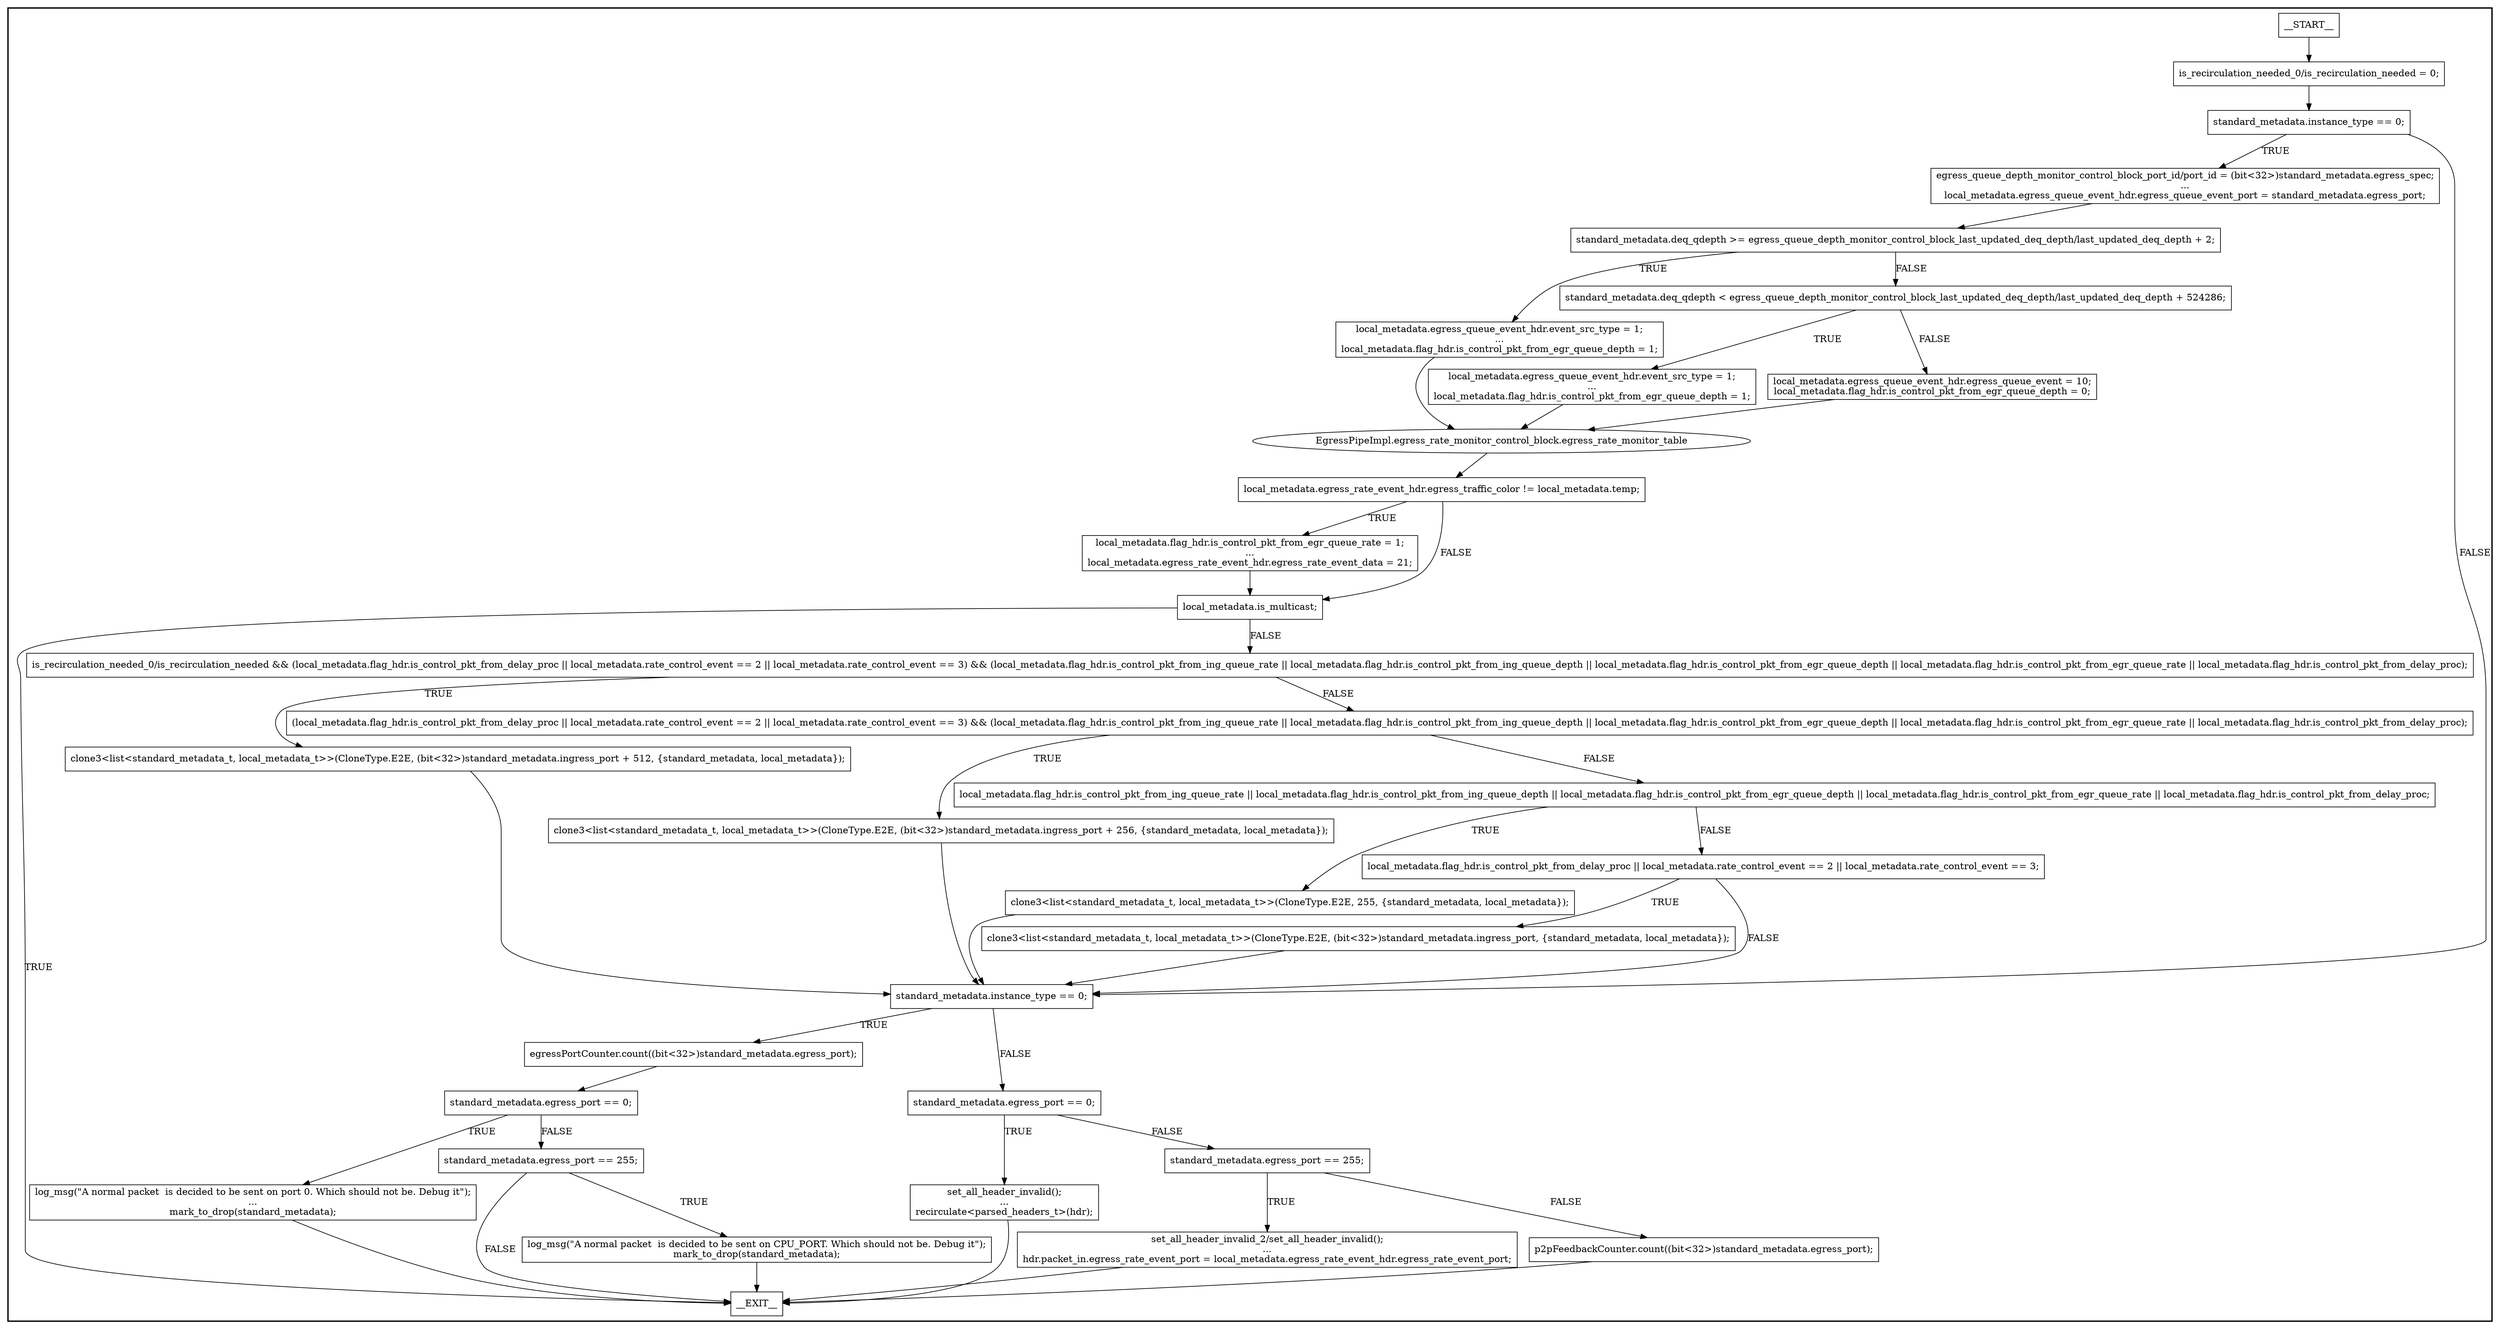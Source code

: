 digraph EgressPipeImpl {
subgraph cluster {
graph [
label="", labeljust=r, style=bold];
0[label=__START__, margin="", shape=rectangle, style=solid];
1[label=__EXIT__, margin="", shape=rectangle, style=solid];
2[label="is_recirculation_needed_0/is_recirculation_needed = 0;", margin="", shape=rectangle, style=solid];
3[label="standard_metadata.instance_type == 0;", margin="", shape=rectangle, style=solid];
4[label="egress_queue_depth_monitor_control_block_port_id/port_id = (bit<32>)standard_metadata.egress_spec;
...
local_metadata.egress_queue_event_hdr.egress_queue_event_port = standard_metadata.egress_port;", margin="", shape=rectangle, style=solid];
5[label="standard_metadata.deq_qdepth >= egress_queue_depth_monitor_control_block_last_updated_deq_depth/last_updated_deq_depth + 2;", margin="", shape=rectangle, style=solid];
6[label="local_metadata.egress_queue_event_hdr.event_src_type = 1;
...
local_metadata.flag_hdr.is_control_pkt_from_egr_queue_depth = 1;", margin="", shape=rectangle, style=solid];
7[label="standard_metadata.deq_qdepth < egress_queue_depth_monitor_control_block_last_updated_deq_depth/last_updated_deq_depth + 524286;", margin="", shape=rectangle, style=solid];
8[label="local_metadata.egress_queue_event_hdr.event_src_type = 1;
...
local_metadata.flag_hdr.is_control_pkt_from_egr_queue_depth = 1;", margin="", shape=rectangle, style=solid];
9[label="local_metadata.egress_queue_event_hdr.egress_queue_event = 10;
local_metadata.flag_hdr.is_control_pkt_from_egr_queue_depth = 0;", margin="", shape=rectangle, style=solid];
10[label="EgressPipeImpl.egress_rate_monitor_control_block.egress_rate_monitor_table", margin="", shape=ellipse, style=solid];
11[label="local_metadata.egress_rate_event_hdr.egress_traffic_color != local_metadata.temp;", margin="", shape=rectangle, style=solid];
12[label="local_metadata.flag_hdr.is_control_pkt_from_egr_queue_rate = 1;
...
local_metadata.egress_rate_event_hdr.egress_rate_event_data = 21;", margin="", shape=rectangle, style=solid];
13[label="local_metadata.is_multicast;", margin="", shape=rectangle, style=solid];
14[label="is_recirculation_needed_0/is_recirculation_needed && (local_metadata.flag_hdr.is_control_pkt_from_delay_proc || local_metadata.rate_control_event == 2 || local_metadata.rate_control_event == 3) && (local_metadata.flag_hdr.is_control_pkt_from_ing_queue_rate || local_metadata.flag_hdr.is_control_pkt_from_ing_queue_depth || local_metadata.flag_hdr.is_control_pkt_from_egr_queue_depth || local_metadata.flag_hdr.is_control_pkt_from_egr_queue_rate || local_metadata.flag_hdr.is_control_pkt_from_delay_proc);", margin="", shape=rectangle, style=solid];
15[label="clone3<list<standard_metadata_t, local_metadata_t>>(CloneType.E2E, (bit<32>)standard_metadata.ingress_port + 512, {standard_metadata, local_metadata});", margin="", shape=rectangle, style=solid];
16[label="(local_metadata.flag_hdr.is_control_pkt_from_delay_proc || local_metadata.rate_control_event == 2 || local_metadata.rate_control_event == 3) && (local_metadata.flag_hdr.is_control_pkt_from_ing_queue_rate || local_metadata.flag_hdr.is_control_pkt_from_ing_queue_depth || local_metadata.flag_hdr.is_control_pkt_from_egr_queue_depth || local_metadata.flag_hdr.is_control_pkt_from_egr_queue_rate || local_metadata.flag_hdr.is_control_pkt_from_delay_proc);", margin="", shape=rectangle, style=solid];
17[label="clone3<list<standard_metadata_t, local_metadata_t>>(CloneType.E2E, (bit<32>)standard_metadata.ingress_port + 256, {standard_metadata, local_metadata});", margin="", shape=rectangle, style=solid];
18[label="local_metadata.flag_hdr.is_control_pkt_from_ing_queue_rate || local_metadata.flag_hdr.is_control_pkt_from_ing_queue_depth || local_metadata.flag_hdr.is_control_pkt_from_egr_queue_depth || local_metadata.flag_hdr.is_control_pkt_from_egr_queue_rate || local_metadata.flag_hdr.is_control_pkt_from_delay_proc;", margin="", shape=rectangle, style=solid];
19[label="clone3<list<standard_metadata_t, local_metadata_t>>(CloneType.E2E, 255, {standard_metadata, local_metadata});", margin="", shape=rectangle, style=solid];
20[label="local_metadata.flag_hdr.is_control_pkt_from_delay_proc || local_metadata.rate_control_event == 2 || local_metadata.rate_control_event == 3;", margin="", shape=rectangle, style=solid];
21[label="clone3<list<standard_metadata_t, local_metadata_t>>(CloneType.E2E, (bit<32>)standard_metadata.ingress_port, {standard_metadata, local_metadata});", margin="", shape=rectangle, style=solid];
22[label="standard_metadata.instance_type == 0;", margin="", shape=rectangle, style=solid];
23[label="egressPortCounter.count((bit<32>)standard_metadata.egress_port);", margin="", shape=rectangle, style=solid];
24[label="standard_metadata.egress_port == 0;", margin="", shape=rectangle, style=solid];
25[label="log_msg(\"A normal packet  is decided to be sent on port 0. Which should not be. Debug it\");
...
mark_to_drop(standard_metadata);", margin="", shape=rectangle, style=solid];
26[label="standard_metadata.egress_port == 255;", margin="", shape=rectangle, style=solid];
27[label="log_msg(\"A normal packet  is decided to be sent on CPU_PORT. Which should not be. Debug it\");
mark_to_drop(standard_metadata);", margin="", shape=rectangle, style=solid];
28[label="standard_metadata.egress_port == 0;", margin="", shape=rectangle, style=solid];
29[label="set_all_header_invalid();
...
recirculate<parsed_headers_t>(hdr);", margin="", shape=rectangle, style=solid];
30[label="standard_metadata.egress_port == 255;", margin="", shape=rectangle, style=solid];
31[label="set_all_header_invalid_2/set_all_header_invalid();
...
hdr.packet_in.egress_rate_event_port = local_metadata.egress_rate_event_hdr.egress_rate_event_port;", margin="", shape=rectangle, style=solid];
32[label="p2pFeedbackCounter.count((bit<32>)standard_metadata.egress_port);", margin="", shape=rectangle, style=solid];
0 -> 2[label=""];
2 -> 3[label=""];
3 -> 4[label=TRUE];
3 -> 22[label=FALSE];
4 -> 5[label=""];
5 -> 6[label=TRUE];
5 -> 7[label=FALSE];
6 -> 10[label=""];
7 -> 8[label=TRUE];
7 -> 9[label=FALSE];
8 -> 10[label=""];
9 -> 10[label=""];
10 -> 11[label=""];
11 -> 12[label=TRUE];
11 -> 13[label=FALSE];
12 -> 13[label=""];
13 -> 1[label=TRUE];
13 -> 14[label=FALSE];
14 -> 15[label=TRUE];
14 -> 16[label=FALSE];
15 -> 22[label=""];
16 -> 17[label=TRUE];
16 -> 18[label=FALSE];
17 -> 22[label=""];
18 -> 19[label=TRUE];
18 -> 20[label=FALSE];
19 -> 22[label=""];
20 -> 21[label=TRUE];
20 -> 22[label=FALSE];
21 -> 22[label=""];
22 -> 23[label=TRUE];
22 -> 28[label=FALSE];
23 -> 24[label=""];
24 -> 25[label=TRUE];
24 -> 26[label=FALSE];
25 -> 1[label=""];
26 -> 27[label=TRUE];
26 -> 1[label=FALSE];
27 -> 1[label=""];
28 -> 29[label=TRUE];
28 -> 30[label=FALSE];
29 -> 1[label=""];
30 -> 31[label=TRUE];
30 -> 32[label=FALSE];
31 -> 1[label=""];
32 -> 1[label=""];
}
}

